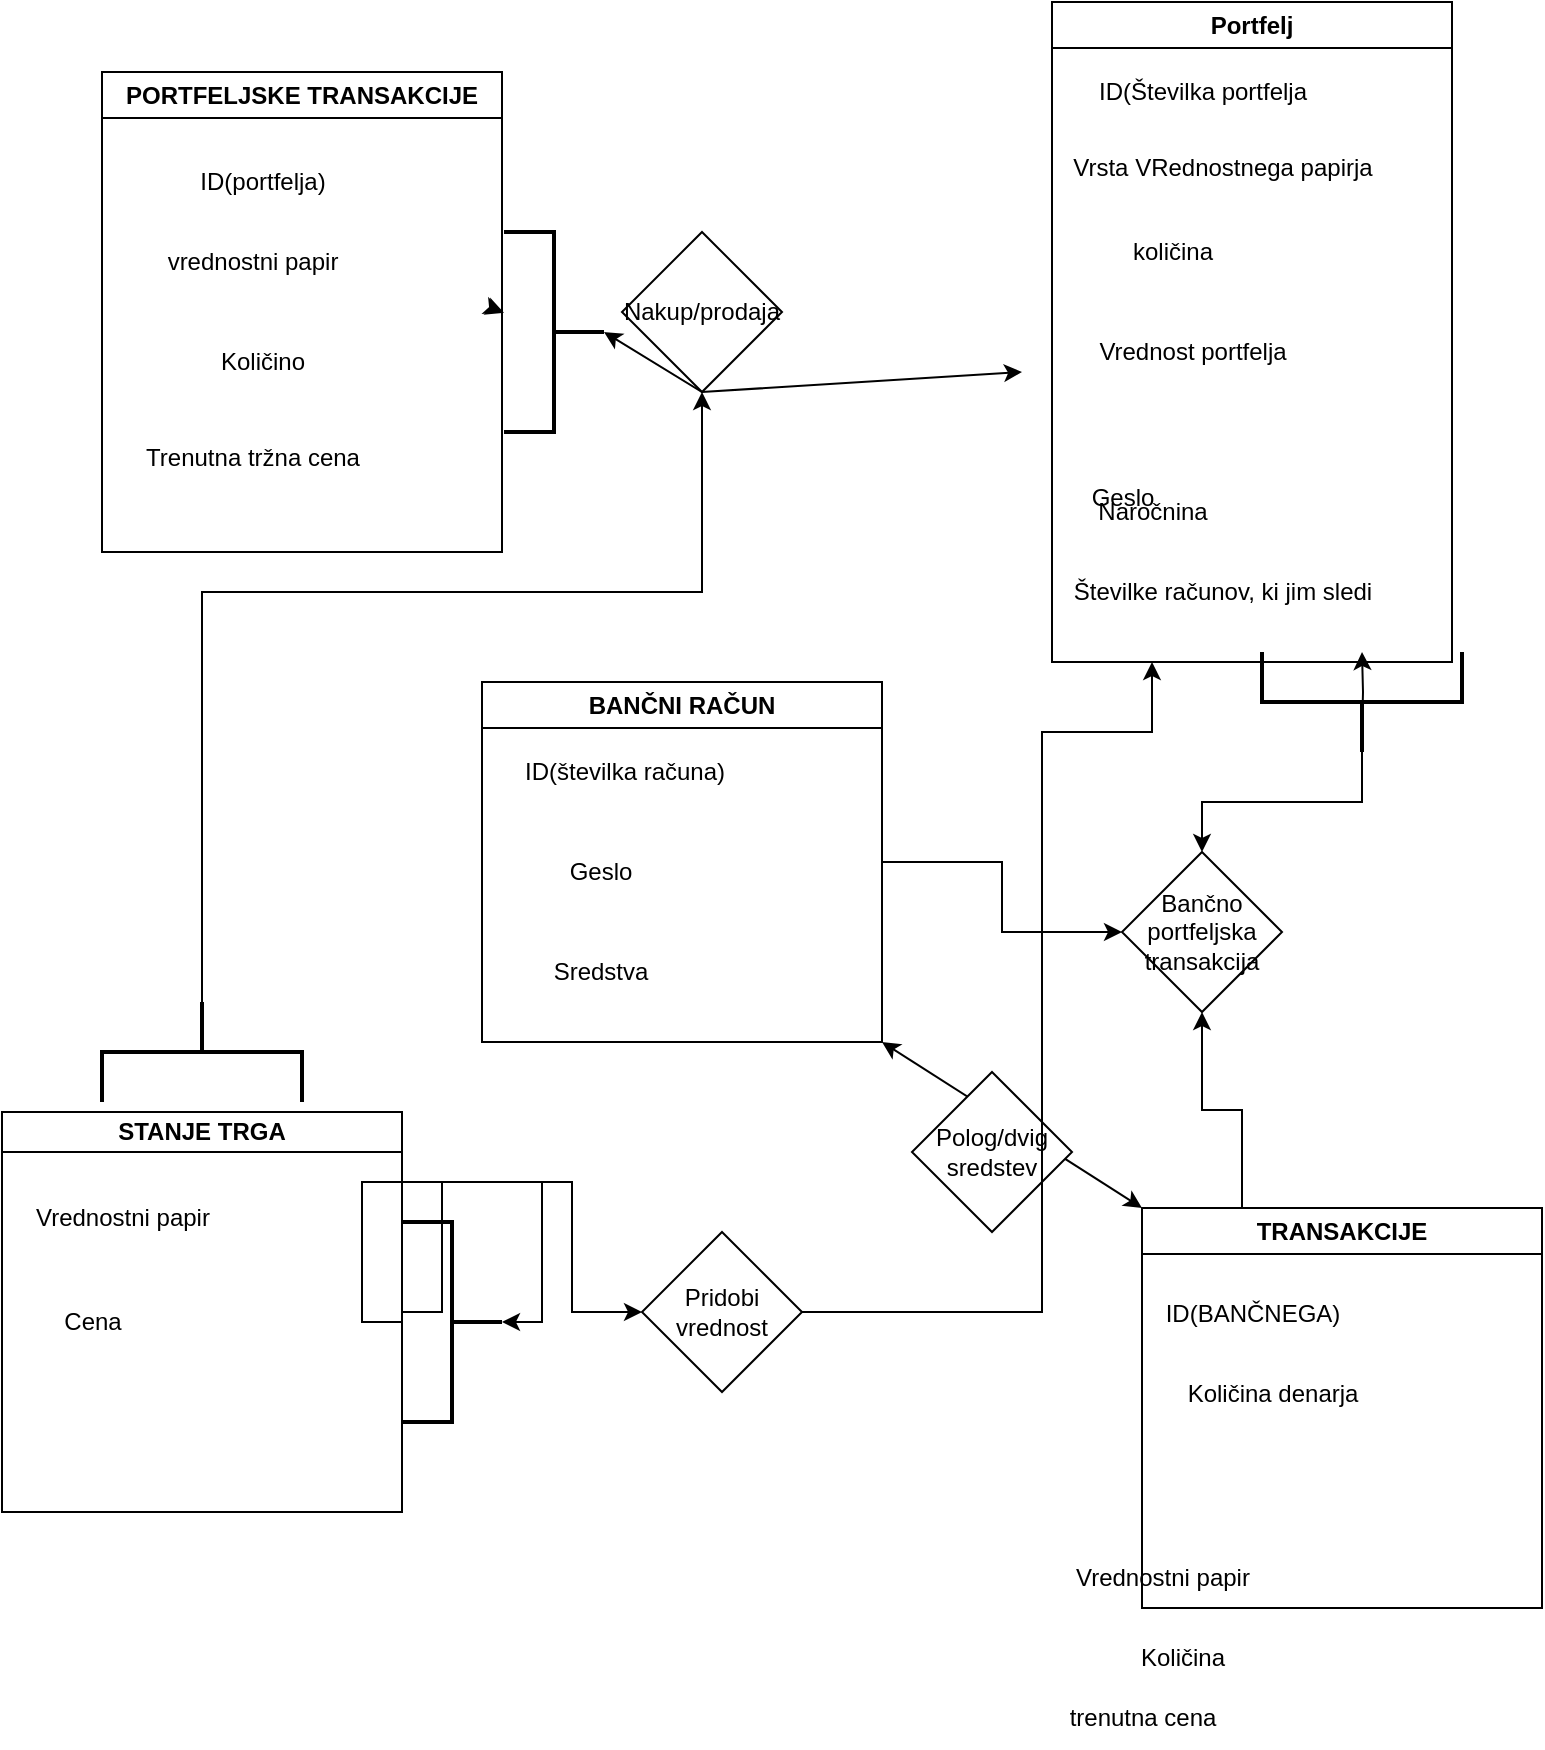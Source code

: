 <mxfile version="24.2.2" type="onedrive">
  <diagram name="Page-1" id="HT0R2x_jss0_1pmYnfr2">
    <mxGraphModel dx="1500" dy="746" grid="1" gridSize="10" guides="1" tooltips="1" connect="1" arrows="0" fold="1" page="1" pageScale="1" pageWidth="827" pageHeight="1169" math="0" shadow="0">
      <root>
        <mxCell id="0" />
        <mxCell id="1" parent="0" />
        <mxCell id="rfgADSQF3bgrVH1Q9b8L-9" value="PORTFELJSKE TRANSAKCIJE" style="swimlane;whiteSpace=wrap;html=1;" vertex="1" parent="1">
          <mxGeometry x="90" y="100" width="200" height="240" as="geometry" />
        </mxCell>
        <mxCell id="rfgADSQF3bgrVH1Q9b8L-10" value="ID(portfelja)" style="text;html=1;align=center;verticalAlign=middle;resizable=0;points=[];autosize=1;strokeColor=none;fillColor=none;" vertex="1" parent="rfgADSQF3bgrVH1Q9b8L-9">
          <mxGeometry x="35" y="40" width="90" height="30" as="geometry" />
        </mxCell>
        <mxCell id="rfgADSQF3bgrVH1Q9b8L-11" value="vrednostni papir" style="text;html=1;align=center;verticalAlign=middle;resizable=0;points=[];autosize=1;strokeColor=none;fillColor=none;" vertex="1" parent="rfgADSQF3bgrVH1Q9b8L-9">
          <mxGeometry x="20" y="80" width="110" height="30" as="geometry" />
        </mxCell>
        <mxCell id="rfgADSQF3bgrVH1Q9b8L-13" value="Količino" style="text;html=1;align=center;verticalAlign=middle;resizable=0;points=[];autosize=1;strokeColor=none;fillColor=none;" vertex="1" parent="rfgADSQF3bgrVH1Q9b8L-9">
          <mxGeometry x="45" y="130" width="70" height="30" as="geometry" />
        </mxCell>
        <mxCell id="rfgADSQF3bgrVH1Q9b8L-43" value="Trenutna tržna cena" style="text;html=1;align=center;verticalAlign=middle;resizable=0;points=[];autosize=1;strokeColor=none;fillColor=none;" vertex="1" parent="rfgADSQF3bgrVH1Q9b8L-9">
          <mxGeometry x="10" y="178" width="130" height="30" as="geometry" />
        </mxCell>
        <mxCell id="rfgADSQF3bgrVH1Q9b8L-52" style="edgeStyle=orthogonalEdgeStyle;rounded=0;orthogonalLoop=1;jettySize=auto;html=1;exitX=1;exitY=0.5;exitDx=0;exitDy=0;entryX=0;entryY=0.5;entryDx=0;entryDy=0;" edge="1" parent="1" source="rfgADSQF3bgrVH1Q9b8L-14" target="rfgADSQF3bgrVH1Q9b8L-54">
          <mxGeometry relative="1" as="geometry">
            <mxPoint x="580" y="530" as="targetPoint" />
          </mxGeometry>
        </mxCell>
        <mxCell id="rfgADSQF3bgrVH1Q9b8L-14" value="BANČNI RAČUN" style="swimlane;whiteSpace=wrap;html=1;" vertex="1" parent="1">
          <mxGeometry x="280" y="405" width="200" height="180" as="geometry" />
        </mxCell>
        <mxCell id="rfgADSQF3bgrVH1Q9b8L-15" value="ID(številka računa)" style="text;html=1;align=center;verticalAlign=middle;resizable=0;points=[];autosize=1;strokeColor=none;fillColor=none;" vertex="1" parent="rfgADSQF3bgrVH1Q9b8L-14">
          <mxGeometry x="11" y="30" width="120" height="30" as="geometry" />
        </mxCell>
        <mxCell id="rfgADSQF3bgrVH1Q9b8L-17" value="Geslo" style="text;html=1;align=center;verticalAlign=middle;resizable=0;points=[];autosize=1;strokeColor=none;fillColor=none;" vertex="1" parent="rfgADSQF3bgrVH1Q9b8L-14">
          <mxGeometry x="34" y="80" width="50" height="30" as="geometry" />
        </mxCell>
        <mxCell id="rfgADSQF3bgrVH1Q9b8L-16" value="Sredstva" style="text;html=1;align=center;verticalAlign=middle;resizable=0;points=[];autosize=1;strokeColor=none;fillColor=none;" vertex="1" parent="rfgADSQF3bgrVH1Q9b8L-14">
          <mxGeometry x="24" y="130" width="70" height="30" as="geometry" />
        </mxCell>
        <mxCell id="rfgADSQF3bgrVH1Q9b8L-53" style="edgeStyle=orthogonalEdgeStyle;rounded=0;orthogonalLoop=1;jettySize=auto;html=1;" edge="1" parent="1" source="rfgADSQF3bgrVH1Q9b8L-66" target="rfgADSQF3bgrVH1Q9b8L-54">
          <mxGeometry relative="1" as="geometry">
            <mxPoint x="660" y="500" as="targetPoint" />
            <mxPoint x="720" y="430" as="sourcePoint" />
          </mxGeometry>
        </mxCell>
        <mxCell id="rfgADSQF3bgrVH1Q9b8L-20" value="Portfelj" style="swimlane;whiteSpace=wrap;html=1;" vertex="1" parent="1">
          <mxGeometry x="565" y="65" width="200" height="330" as="geometry" />
        </mxCell>
        <mxCell id="rfgADSQF3bgrVH1Q9b8L-21" value="ID(Številka portfelja" style="text;html=1;align=center;verticalAlign=middle;resizable=0;points=[];autosize=1;strokeColor=none;fillColor=none;" vertex="1" parent="rfgADSQF3bgrVH1Q9b8L-20">
          <mxGeometry x="10" y="30" width="130" height="30" as="geometry" />
        </mxCell>
        <mxCell id="rfgADSQF3bgrVH1Q9b8L-22" value="Vrsta VRednostnega papirja" style="text;html=1;align=center;verticalAlign=middle;resizable=0;points=[];autosize=1;strokeColor=none;fillColor=none;" vertex="1" parent="rfgADSQF3bgrVH1Q9b8L-20">
          <mxGeometry y="68" width="170" height="30" as="geometry" />
        </mxCell>
        <mxCell id="rfgADSQF3bgrVH1Q9b8L-23" value="količina" style="text;html=1;align=center;verticalAlign=middle;resizable=0;points=[];autosize=1;strokeColor=none;fillColor=none;" vertex="1" parent="rfgADSQF3bgrVH1Q9b8L-20">
          <mxGeometry x="30" y="110" width="60" height="30" as="geometry" />
        </mxCell>
        <mxCell id="rfgADSQF3bgrVH1Q9b8L-25" value="Vrednost portfelja" style="text;html=1;align=center;verticalAlign=middle;resizable=0;points=[];autosize=1;strokeColor=none;fillColor=none;" vertex="1" parent="rfgADSQF3bgrVH1Q9b8L-20">
          <mxGeometry x="10" y="160" width="120" height="30" as="geometry" />
        </mxCell>
        <mxCell id="rfgADSQF3bgrVH1Q9b8L-19" value="Naročnina" style="text;html=1;align=center;verticalAlign=middle;resizable=0;points=[];autosize=1;strokeColor=none;fillColor=none;" vertex="1" parent="rfgADSQF3bgrVH1Q9b8L-20">
          <mxGeometry x="10" y="240" width="80" height="30" as="geometry" />
        </mxCell>
        <mxCell id="rfgADSQF3bgrVH1Q9b8L-18" value="Številke računov, ki jim sledi" style="text;html=1;align=center;verticalAlign=middle;resizable=0;points=[];autosize=1;strokeColor=none;fillColor=none;" vertex="1" parent="rfgADSQF3bgrVH1Q9b8L-20">
          <mxGeometry y="280" width="170" height="30" as="geometry" />
        </mxCell>
        <mxCell id="rfgADSQF3bgrVH1Q9b8L-56" style="edgeStyle=orthogonalEdgeStyle;rounded=0;orthogonalLoop=1;jettySize=auto;html=1;exitX=0.5;exitY=0;exitDx=0;exitDy=0;entryX=0.5;entryY=1;entryDx=0;entryDy=0;" edge="1" parent="1" source="rfgADSQF3bgrVH1Q9b8L-62" target="rfgADSQF3bgrVH1Q9b8L-46">
          <mxGeometry relative="1" as="geometry">
            <Array as="points">
              <mxPoint x="140" y="590" />
              <mxPoint x="140" y="360" />
              <mxPoint x="390" y="360" />
            </Array>
          </mxGeometry>
        </mxCell>
        <mxCell id="rfgADSQF3bgrVH1Q9b8L-58" style="edgeStyle=orthogonalEdgeStyle;rounded=0;orthogonalLoop=1;jettySize=auto;html=1;exitX=1;exitY=0.5;exitDx=0;exitDy=0;entryX=0;entryY=0.5;entryDx=0;entryDy=0;" edge="1" parent="1" source="rfgADSQF3bgrVH1Q9b8L-60" target="rfgADSQF3bgrVH1Q9b8L-57">
          <mxGeometry relative="1" as="geometry" />
        </mxCell>
        <mxCell id="rfgADSQF3bgrVH1Q9b8L-27" value="STANJE TRGA" style="swimlane;whiteSpace=wrap;html=1;startSize=20;" vertex="1" parent="1">
          <mxGeometry x="40" y="620" width="200" height="200" as="geometry" />
        </mxCell>
        <mxCell id="rfgADSQF3bgrVH1Q9b8L-28" value="Vrednostni papir" style="text;html=1;align=center;verticalAlign=middle;resizable=0;points=[];autosize=1;strokeColor=none;fillColor=none;" vertex="1" parent="rfgADSQF3bgrVH1Q9b8L-27">
          <mxGeometry x="5" y="38" width="110" height="30" as="geometry" />
        </mxCell>
        <mxCell id="rfgADSQF3bgrVH1Q9b8L-29" value="Cena" style="text;html=1;align=center;verticalAlign=middle;resizable=0;points=[];autosize=1;strokeColor=none;fillColor=none;" vertex="1" parent="rfgADSQF3bgrVH1Q9b8L-27">
          <mxGeometry x="20" y="90" width="50" height="30" as="geometry" />
        </mxCell>
        <mxCell id="rfgADSQF3bgrVH1Q9b8L-34" value="Geslo" style="text;html=1;align=center;verticalAlign=middle;resizable=0;points=[];autosize=1;strokeColor=none;fillColor=none;" vertex="1" parent="1">
          <mxGeometry x="575" y="298" width="50" height="30" as="geometry" />
        </mxCell>
        <mxCell id="rfgADSQF3bgrVH1Q9b8L-55" style="edgeStyle=orthogonalEdgeStyle;rounded=0;orthogonalLoop=1;jettySize=auto;html=1;exitX=0.25;exitY=0;exitDx=0;exitDy=0;entryX=0.5;entryY=1;entryDx=0;entryDy=0;" edge="1" parent="1" source="rfgADSQF3bgrVH1Q9b8L-37" target="rfgADSQF3bgrVH1Q9b8L-54">
          <mxGeometry relative="1" as="geometry" />
        </mxCell>
        <mxCell id="rfgADSQF3bgrVH1Q9b8L-37" value="TRANSAKCIJE" style="swimlane;whiteSpace=wrap;html=1;" vertex="1" parent="1">
          <mxGeometry x="610" y="668" width="200" height="200" as="geometry" />
        </mxCell>
        <mxCell id="rfgADSQF3bgrVH1Q9b8L-38" value="ID(BANČNEGA)" style="text;html=1;align=center;verticalAlign=middle;resizable=0;points=[];autosize=1;strokeColor=none;fillColor=none;" vertex="1" parent="rfgADSQF3bgrVH1Q9b8L-37">
          <mxGeometry y="38" width="110" height="30" as="geometry" />
        </mxCell>
        <mxCell id="rfgADSQF3bgrVH1Q9b8L-47" value="Količina denarja" style="text;html=1;align=center;verticalAlign=middle;resizable=0;points=[];autosize=1;strokeColor=none;fillColor=none;" vertex="1" parent="rfgADSQF3bgrVH1Q9b8L-37">
          <mxGeometry x="10" y="78" width="110" height="30" as="geometry" />
        </mxCell>
        <mxCell id="rfgADSQF3bgrVH1Q9b8L-39" value="Vrednostni papir" style="text;html=1;align=center;verticalAlign=middle;resizable=0;points=[];autosize=1;strokeColor=none;fillColor=none;" vertex="1" parent="1">
          <mxGeometry x="565" y="838" width="110" height="30" as="geometry" />
        </mxCell>
        <mxCell id="rfgADSQF3bgrVH1Q9b8L-40" value="Količina" style="text;html=1;align=center;verticalAlign=middle;resizable=0;points=[];autosize=1;strokeColor=none;fillColor=none;" vertex="1" parent="1">
          <mxGeometry x="595" y="878" width="70" height="30" as="geometry" />
        </mxCell>
        <mxCell id="rfgADSQF3bgrVH1Q9b8L-42" value="trenutna cena" style="text;html=1;align=center;verticalAlign=middle;resizable=0;points=[];autosize=1;strokeColor=none;fillColor=none;" vertex="1" parent="1">
          <mxGeometry x="560" y="908" width="100" height="30" as="geometry" />
        </mxCell>
        <mxCell id="rfgADSQF3bgrVH1Q9b8L-45" value="" style="endArrow=classic;startArrow=classic;html=1;rounded=0;entryX=1;entryY=0.5;entryDx=0;entryDy=0;" edge="1" parent="1" source="rfgADSQF3bgrVH1Q9b8L-64" target="rfgADSQF3bgrVH1Q9b8L-9">
          <mxGeometry width="50" height="50" relative="1" as="geometry">
            <mxPoint x="550" y="250" as="sourcePoint" />
            <mxPoint x="370" y="310" as="targetPoint" />
            <Array as="points" />
          </mxGeometry>
        </mxCell>
        <mxCell id="rfgADSQF3bgrVH1Q9b8L-46" value="Nakup/prodaja" style="rhombus;whiteSpace=wrap;html=1;" vertex="1" parent="1">
          <mxGeometry x="350" y="180" width="80" height="80" as="geometry" />
        </mxCell>
        <mxCell id="rfgADSQF3bgrVH1Q9b8L-49" value="" style="endArrow=classic;startArrow=classic;html=1;rounded=0;exitX=1;exitY=1;exitDx=0;exitDy=0;entryX=0;entryY=0;entryDx=0;entryDy=0;" edge="1" parent="1" source="rfgADSQF3bgrVH1Q9b8L-14" target="rfgADSQF3bgrVH1Q9b8L-37">
          <mxGeometry width="50" height="50" relative="1" as="geometry">
            <mxPoint x="190" y="470" as="sourcePoint" />
            <mxPoint x="240" y="420" as="targetPoint" />
          </mxGeometry>
        </mxCell>
        <mxCell id="rfgADSQF3bgrVH1Q9b8L-50" value="Polog/dvig sredstev" style="rhombus;whiteSpace=wrap;html=1;" vertex="1" parent="1">
          <mxGeometry x="495" y="600" width="80" height="80" as="geometry" />
        </mxCell>
        <mxCell id="rfgADSQF3bgrVH1Q9b8L-54" value="Bančno portfeljska transakcija" style="rhombus;whiteSpace=wrap;html=1;" vertex="1" parent="1">
          <mxGeometry x="600" y="490" width="80" height="80" as="geometry" />
        </mxCell>
        <mxCell id="rfgADSQF3bgrVH1Q9b8L-59" style="edgeStyle=orthogonalEdgeStyle;rounded=0;orthogonalLoop=1;jettySize=auto;html=1;exitX=1;exitY=0.5;exitDx=0;exitDy=0;entryX=0.25;entryY=1;entryDx=0;entryDy=0;" edge="1" parent="1" source="rfgADSQF3bgrVH1Q9b8L-57" target="rfgADSQF3bgrVH1Q9b8L-20">
          <mxGeometry relative="1" as="geometry">
            <Array as="points">
              <mxPoint x="560" y="720" />
              <mxPoint x="560" y="430" />
            </Array>
          </mxGeometry>
        </mxCell>
        <mxCell id="rfgADSQF3bgrVH1Q9b8L-57" value="Pridobi vrednost" style="rhombus;whiteSpace=wrap;html=1;" vertex="1" parent="1">
          <mxGeometry x="360" y="680" width="80" height="80" as="geometry" />
        </mxCell>
        <mxCell id="rfgADSQF3bgrVH1Q9b8L-61" value="" style="edgeStyle=orthogonalEdgeStyle;rounded=0;orthogonalLoop=1;jettySize=auto;html=1;exitX=1;exitY=0.5;exitDx=0;exitDy=0;entryX=0;entryY=0.5;entryDx=0;entryDy=0;" edge="1" parent="1" source="rfgADSQF3bgrVH1Q9b8L-27" target="rfgADSQF3bgrVH1Q9b8L-60">
          <mxGeometry relative="1" as="geometry">
            <mxPoint x="240" y="720" as="sourcePoint" />
            <mxPoint x="360" y="720" as="targetPoint" />
          </mxGeometry>
        </mxCell>
        <mxCell id="rfgADSQF3bgrVH1Q9b8L-60" value="" style="strokeWidth=2;html=1;shape=mxgraph.flowchart.annotation_2;align=left;labelPosition=right;pointerEvents=1;rotation=-180;" vertex="1" parent="1">
          <mxGeometry x="240" y="675" width="50" height="100" as="geometry" />
        </mxCell>
        <mxCell id="rfgADSQF3bgrVH1Q9b8L-62" value="" style="strokeWidth=2;html=1;shape=mxgraph.flowchart.annotation_2;align=left;labelPosition=right;pointerEvents=1;rotation=90;" vertex="1" parent="1">
          <mxGeometry x="115" y="540" width="50" height="100" as="geometry" />
        </mxCell>
        <mxCell id="rfgADSQF3bgrVH1Q9b8L-65" value="" style="endArrow=classic;startArrow=classic;html=1;rounded=0;entryX=0;entryY=0.5;entryDx=0;entryDy=0;entryPerimeter=0;" edge="1" parent="1" target="rfgADSQF3bgrVH1Q9b8L-64">
          <mxGeometry width="50" height="50" relative="1" as="geometry">
            <mxPoint x="550" y="250" as="sourcePoint" />
            <mxPoint x="290" y="220" as="targetPoint" />
            <Array as="points">
              <mxPoint x="390" y="260" />
            </Array>
          </mxGeometry>
        </mxCell>
        <mxCell id="rfgADSQF3bgrVH1Q9b8L-64" value="" style="strokeWidth=2;html=1;shape=mxgraph.flowchart.annotation_2;align=left;labelPosition=right;pointerEvents=1;rotation=-180;" vertex="1" parent="1">
          <mxGeometry x="291" y="180" width="50" height="100" as="geometry" />
        </mxCell>
        <mxCell id="rfgADSQF3bgrVH1Q9b8L-67" value="" style="edgeStyle=orthogonalEdgeStyle;rounded=0;orthogonalLoop=1;jettySize=auto;html=1;" edge="1" parent="1" target="rfgADSQF3bgrVH1Q9b8L-66">
          <mxGeometry relative="1" as="geometry">
            <mxPoint x="640" y="490" as="targetPoint" />
            <mxPoint x="720" y="430" as="sourcePoint" />
          </mxGeometry>
        </mxCell>
        <mxCell id="rfgADSQF3bgrVH1Q9b8L-66" value="" style="strokeWidth=2;html=1;shape=mxgraph.flowchart.annotation_2;align=left;labelPosition=right;pointerEvents=1;rotation=-90;" vertex="1" parent="1">
          <mxGeometry x="695" y="365" width="50" height="100" as="geometry" />
        </mxCell>
      </root>
    </mxGraphModel>
  </diagram>
</mxfile>
